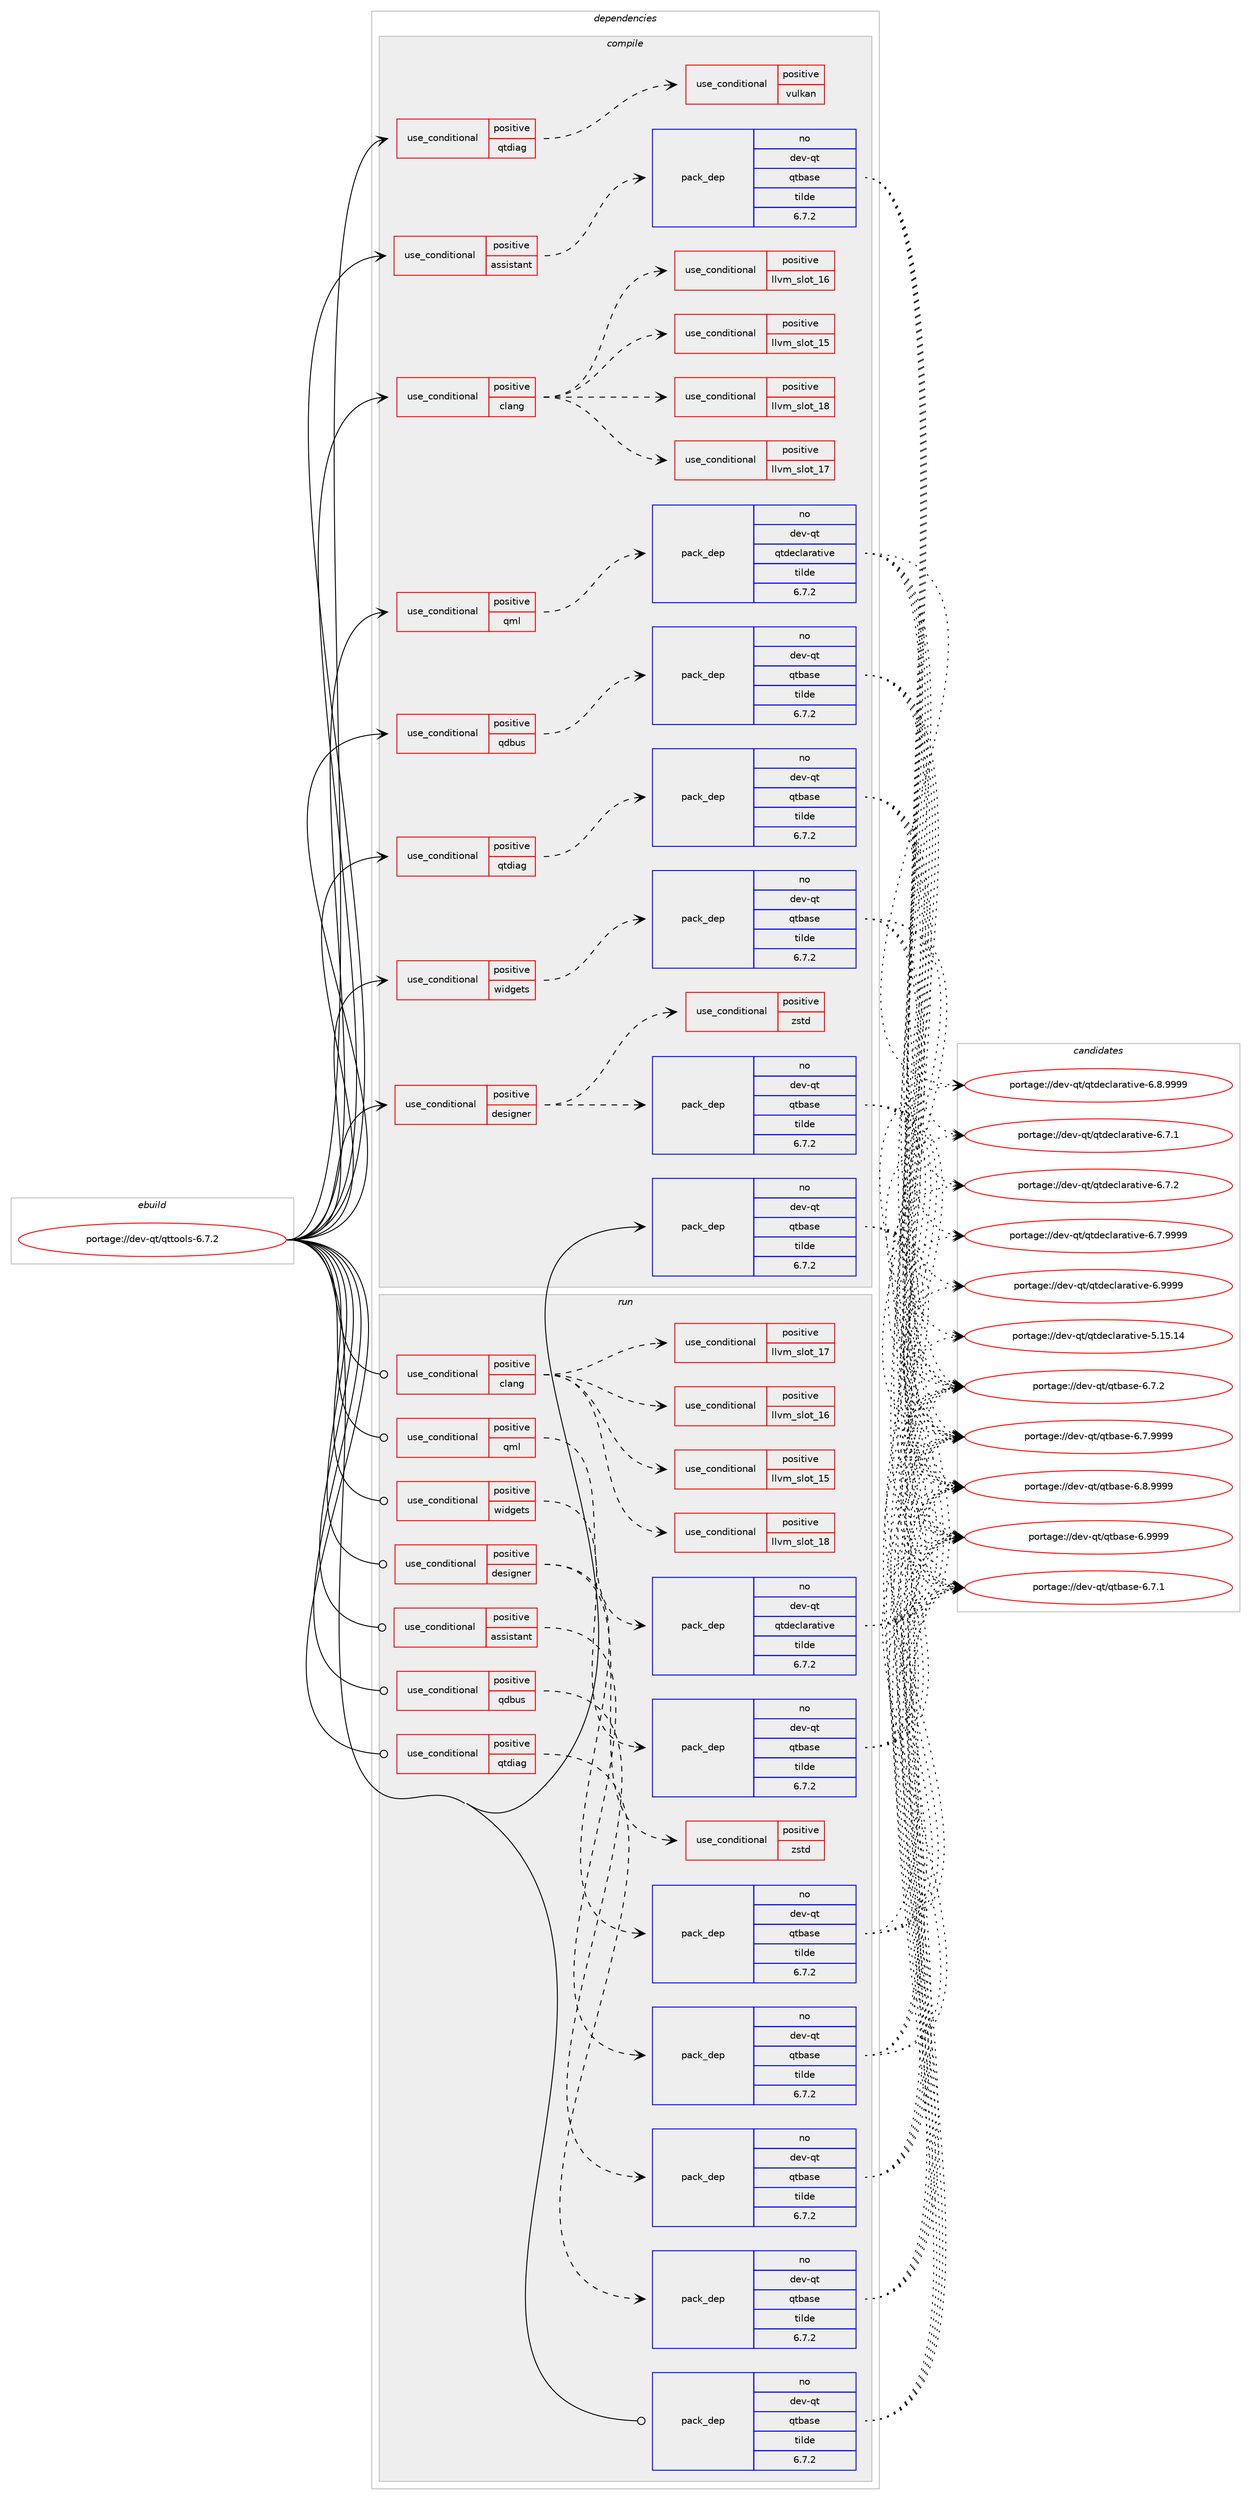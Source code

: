 digraph prolog {

# *************
# Graph options
# *************

newrank=true;
concentrate=true;
compound=true;
graph [rankdir=LR,fontname=Helvetica,fontsize=10,ranksep=1.5];#, ranksep=2.5, nodesep=0.2];
edge  [arrowhead=vee];
node  [fontname=Helvetica,fontsize=10];

# **********
# The ebuild
# **********

subgraph cluster_leftcol {
color=gray;
rank=same;
label=<<i>ebuild</i>>;
id [label="portage://dev-qt/qttools-6.7.2", color=red, width=4, href="../dev-qt/qttools-6.7.2.svg"];
}

# ****************
# The dependencies
# ****************

subgraph cluster_midcol {
color=gray;
label=<<i>dependencies</i>>;
subgraph cluster_compile {
fillcolor="#eeeeee";
style=filled;
label=<<i>compile</i>>;
subgraph cond41116 {
dependency86412 [label=<<TABLE BORDER="0" CELLBORDER="1" CELLSPACING="0" CELLPADDING="4"><TR><TD ROWSPAN="3" CELLPADDING="10">use_conditional</TD></TR><TR><TD>positive</TD></TR><TR><TD>assistant</TD></TR></TABLE>>, shape=none, color=red];
subgraph pack44056 {
dependency86413 [label=<<TABLE BORDER="0" CELLBORDER="1" CELLSPACING="0" CELLPADDING="4" WIDTH="220"><TR><TD ROWSPAN="6" CELLPADDING="30">pack_dep</TD></TR><TR><TD WIDTH="110">no</TD></TR><TR><TD>dev-qt</TD></TR><TR><TD>qtbase</TD></TR><TR><TD>tilde</TD></TR><TR><TD>6.7.2</TD></TR></TABLE>>, shape=none, color=blue];
}
dependency86412:e -> dependency86413:w [weight=20,style="dashed",arrowhead="vee"];
}
id:e -> dependency86412:w [weight=20,style="solid",arrowhead="vee"];
subgraph cond41117 {
dependency86414 [label=<<TABLE BORDER="0" CELLBORDER="1" CELLSPACING="0" CELLPADDING="4"><TR><TD ROWSPAN="3" CELLPADDING="10">use_conditional</TD></TR><TR><TD>positive</TD></TR><TR><TD>clang</TD></TR></TABLE>>, shape=none, color=red];
subgraph cond41118 {
dependency86415 [label=<<TABLE BORDER="0" CELLBORDER="1" CELLSPACING="0" CELLPADDING="4"><TR><TD ROWSPAN="3" CELLPADDING="10">use_conditional</TD></TR><TR><TD>positive</TD></TR><TR><TD>llvm_slot_15</TD></TR></TABLE>>, shape=none, color=red];
# *** BEGIN UNKNOWN DEPENDENCY TYPE (TODO) ***
# dependency86415 -> package_dependency(portage://dev-qt/qttools-6.7.2,install,no,sys-devel,clang,none,[,,],[slot(15),equal],[])
# *** END UNKNOWN DEPENDENCY TYPE (TODO) ***

# *** BEGIN UNKNOWN DEPENDENCY TYPE (TODO) ***
# dependency86415 -> package_dependency(portage://dev-qt/qttools-6.7.2,install,no,sys-devel,llvm,none,[,,],[slot(15),equal],[])
# *** END UNKNOWN DEPENDENCY TYPE (TODO) ***

}
dependency86414:e -> dependency86415:w [weight=20,style="dashed",arrowhead="vee"];
subgraph cond41119 {
dependency86416 [label=<<TABLE BORDER="0" CELLBORDER="1" CELLSPACING="0" CELLPADDING="4"><TR><TD ROWSPAN="3" CELLPADDING="10">use_conditional</TD></TR><TR><TD>positive</TD></TR><TR><TD>llvm_slot_16</TD></TR></TABLE>>, shape=none, color=red];
# *** BEGIN UNKNOWN DEPENDENCY TYPE (TODO) ***
# dependency86416 -> package_dependency(portage://dev-qt/qttools-6.7.2,install,no,sys-devel,clang,none,[,,],[slot(16),equal],[])
# *** END UNKNOWN DEPENDENCY TYPE (TODO) ***

# *** BEGIN UNKNOWN DEPENDENCY TYPE (TODO) ***
# dependency86416 -> package_dependency(portage://dev-qt/qttools-6.7.2,install,no,sys-devel,llvm,none,[,,],[slot(16),equal],[])
# *** END UNKNOWN DEPENDENCY TYPE (TODO) ***

}
dependency86414:e -> dependency86416:w [weight=20,style="dashed",arrowhead="vee"];
subgraph cond41120 {
dependency86417 [label=<<TABLE BORDER="0" CELLBORDER="1" CELLSPACING="0" CELLPADDING="4"><TR><TD ROWSPAN="3" CELLPADDING="10">use_conditional</TD></TR><TR><TD>positive</TD></TR><TR><TD>llvm_slot_17</TD></TR></TABLE>>, shape=none, color=red];
# *** BEGIN UNKNOWN DEPENDENCY TYPE (TODO) ***
# dependency86417 -> package_dependency(portage://dev-qt/qttools-6.7.2,install,no,sys-devel,clang,none,[,,],[slot(17),equal],[])
# *** END UNKNOWN DEPENDENCY TYPE (TODO) ***

# *** BEGIN UNKNOWN DEPENDENCY TYPE (TODO) ***
# dependency86417 -> package_dependency(portage://dev-qt/qttools-6.7.2,install,no,sys-devel,llvm,none,[,,],[slot(17),equal],[])
# *** END UNKNOWN DEPENDENCY TYPE (TODO) ***

}
dependency86414:e -> dependency86417:w [weight=20,style="dashed",arrowhead="vee"];
subgraph cond41121 {
dependency86418 [label=<<TABLE BORDER="0" CELLBORDER="1" CELLSPACING="0" CELLPADDING="4"><TR><TD ROWSPAN="3" CELLPADDING="10">use_conditional</TD></TR><TR><TD>positive</TD></TR><TR><TD>llvm_slot_18</TD></TR></TABLE>>, shape=none, color=red];
# *** BEGIN UNKNOWN DEPENDENCY TYPE (TODO) ***
# dependency86418 -> package_dependency(portage://dev-qt/qttools-6.7.2,install,no,sys-devel,clang,none,[,,],[slot(18),equal],[])
# *** END UNKNOWN DEPENDENCY TYPE (TODO) ***

# *** BEGIN UNKNOWN DEPENDENCY TYPE (TODO) ***
# dependency86418 -> package_dependency(portage://dev-qt/qttools-6.7.2,install,no,sys-devel,llvm,none,[,,],[slot(18),equal],[])
# *** END UNKNOWN DEPENDENCY TYPE (TODO) ***

}
dependency86414:e -> dependency86418:w [weight=20,style="dashed",arrowhead="vee"];
}
id:e -> dependency86414:w [weight=20,style="solid",arrowhead="vee"];
subgraph cond41122 {
dependency86419 [label=<<TABLE BORDER="0" CELLBORDER="1" CELLSPACING="0" CELLPADDING="4"><TR><TD ROWSPAN="3" CELLPADDING="10">use_conditional</TD></TR><TR><TD>positive</TD></TR><TR><TD>designer</TD></TR></TABLE>>, shape=none, color=red];
subgraph pack44057 {
dependency86420 [label=<<TABLE BORDER="0" CELLBORDER="1" CELLSPACING="0" CELLPADDING="4" WIDTH="220"><TR><TD ROWSPAN="6" CELLPADDING="30">pack_dep</TD></TR><TR><TD WIDTH="110">no</TD></TR><TR><TD>dev-qt</TD></TR><TR><TD>qtbase</TD></TR><TR><TD>tilde</TD></TR><TR><TD>6.7.2</TD></TR></TABLE>>, shape=none, color=blue];
}
dependency86419:e -> dependency86420:w [weight=20,style="dashed",arrowhead="vee"];
subgraph cond41123 {
dependency86421 [label=<<TABLE BORDER="0" CELLBORDER="1" CELLSPACING="0" CELLPADDING="4"><TR><TD ROWSPAN="3" CELLPADDING="10">use_conditional</TD></TR><TR><TD>positive</TD></TR><TR><TD>zstd</TD></TR></TABLE>>, shape=none, color=red];
# *** BEGIN UNKNOWN DEPENDENCY TYPE (TODO) ***
# dependency86421 -> package_dependency(portage://dev-qt/qttools-6.7.2,install,no,app-arch,zstd,none,[,,],any_same_slot,[])
# *** END UNKNOWN DEPENDENCY TYPE (TODO) ***

}
dependency86419:e -> dependency86421:w [weight=20,style="dashed",arrowhead="vee"];
}
id:e -> dependency86419:w [weight=20,style="solid",arrowhead="vee"];
subgraph cond41124 {
dependency86422 [label=<<TABLE BORDER="0" CELLBORDER="1" CELLSPACING="0" CELLPADDING="4"><TR><TD ROWSPAN="3" CELLPADDING="10">use_conditional</TD></TR><TR><TD>positive</TD></TR><TR><TD>qdbus</TD></TR></TABLE>>, shape=none, color=red];
subgraph pack44058 {
dependency86423 [label=<<TABLE BORDER="0" CELLBORDER="1" CELLSPACING="0" CELLPADDING="4" WIDTH="220"><TR><TD ROWSPAN="6" CELLPADDING="30">pack_dep</TD></TR><TR><TD WIDTH="110">no</TD></TR><TR><TD>dev-qt</TD></TR><TR><TD>qtbase</TD></TR><TR><TD>tilde</TD></TR><TR><TD>6.7.2</TD></TR></TABLE>>, shape=none, color=blue];
}
dependency86422:e -> dependency86423:w [weight=20,style="dashed",arrowhead="vee"];
}
id:e -> dependency86422:w [weight=20,style="solid",arrowhead="vee"];
subgraph cond41125 {
dependency86424 [label=<<TABLE BORDER="0" CELLBORDER="1" CELLSPACING="0" CELLPADDING="4"><TR><TD ROWSPAN="3" CELLPADDING="10">use_conditional</TD></TR><TR><TD>positive</TD></TR><TR><TD>qml</TD></TR></TABLE>>, shape=none, color=red];
subgraph pack44059 {
dependency86425 [label=<<TABLE BORDER="0" CELLBORDER="1" CELLSPACING="0" CELLPADDING="4" WIDTH="220"><TR><TD ROWSPAN="6" CELLPADDING="30">pack_dep</TD></TR><TR><TD WIDTH="110">no</TD></TR><TR><TD>dev-qt</TD></TR><TR><TD>qtdeclarative</TD></TR><TR><TD>tilde</TD></TR><TR><TD>6.7.2</TD></TR></TABLE>>, shape=none, color=blue];
}
dependency86424:e -> dependency86425:w [weight=20,style="dashed",arrowhead="vee"];
}
id:e -> dependency86424:w [weight=20,style="solid",arrowhead="vee"];
subgraph cond41126 {
dependency86426 [label=<<TABLE BORDER="0" CELLBORDER="1" CELLSPACING="0" CELLPADDING="4"><TR><TD ROWSPAN="3" CELLPADDING="10">use_conditional</TD></TR><TR><TD>positive</TD></TR><TR><TD>qtdiag</TD></TR></TABLE>>, shape=none, color=red];
subgraph cond41127 {
dependency86427 [label=<<TABLE BORDER="0" CELLBORDER="1" CELLSPACING="0" CELLPADDING="4"><TR><TD ROWSPAN="3" CELLPADDING="10">use_conditional</TD></TR><TR><TD>positive</TD></TR><TR><TD>vulkan</TD></TR></TABLE>>, shape=none, color=red];
# *** BEGIN UNKNOWN DEPENDENCY TYPE (TODO) ***
# dependency86427 -> package_dependency(portage://dev-qt/qttools-6.7.2,install,no,dev-util,vulkan-headers,none,[,,],[],[])
# *** END UNKNOWN DEPENDENCY TYPE (TODO) ***

}
dependency86426:e -> dependency86427:w [weight=20,style="dashed",arrowhead="vee"];
}
id:e -> dependency86426:w [weight=20,style="solid",arrowhead="vee"];
subgraph cond41128 {
dependency86428 [label=<<TABLE BORDER="0" CELLBORDER="1" CELLSPACING="0" CELLPADDING="4"><TR><TD ROWSPAN="3" CELLPADDING="10">use_conditional</TD></TR><TR><TD>positive</TD></TR><TR><TD>qtdiag</TD></TR></TABLE>>, shape=none, color=red];
subgraph pack44060 {
dependency86429 [label=<<TABLE BORDER="0" CELLBORDER="1" CELLSPACING="0" CELLPADDING="4" WIDTH="220"><TR><TD ROWSPAN="6" CELLPADDING="30">pack_dep</TD></TR><TR><TD WIDTH="110">no</TD></TR><TR><TD>dev-qt</TD></TR><TR><TD>qtbase</TD></TR><TR><TD>tilde</TD></TR><TR><TD>6.7.2</TD></TR></TABLE>>, shape=none, color=blue];
}
dependency86428:e -> dependency86429:w [weight=20,style="dashed",arrowhead="vee"];
}
id:e -> dependency86428:w [weight=20,style="solid",arrowhead="vee"];
subgraph cond41129 {
dependency86430 [label=<<TABLE BORDER="0" CELLBORDER="1" CELLSPACING="0" CELLPADDING="4"><TR><TD ROWSPAN="3" CELLPADDING="10">use_conditional</TD></TR><TR><TD>positive</TD></TR><TR><TD>widgets</TD></TR></TABLE>>, shape=none, color=red];
subgraph pack44061 {
dependency86431 [label=<<TABLE BORDER="0" CELLBORDER="1" CELLSPACING="0" CELLPADDING="4" WIDTH="220"><TR><TD ROWSPAN="6" CELLPADDING="30">pack_dep</TD></TR><TR><TD WIDTH="110">no</TD></TR><TR><TD>dev-qt</TD></TR><TR><TD>qtbase</TD></TR><TR><TD>tilde</TD></TR><TR><TD>6.7.2</TD></TR></TABLE>>, shape=none, color=blue];
}
dependency86430:e -> dependency86431:w [weight=20,style="dashed",arrowhead="vee"];
}
id:e -> dependency86430:w [weight=20,style="solid",arrowhead="vee"];
subgraph pack44062 {
dependency86432 [label=<<TABLE BORDER="0" CELLBORDER="1" CELLSPACING="0" CELLPADDING="4" WIDTH="220"><TR><TD ROWSPAN="6" CELLPADDING="30">pack_dep</TD></TR><TR><TD WIDTH="110">no</TD></TR><TR><TD>dev-qt</TD></TR><TR><TD>qtbase</TD></TR><TR><TD>tilde</TD></TR><TR><TD>6.7.2</TD></TR></TABLE>>, shape=none, color=blue];
}
id:e -> dependency86432:w [weight=20,style="solid",arrowhead="vee"];
}
subgraph cluster_compileandrun {
fillcolor="#eeeeee";
style=filled;
label=<<i>compile and run</i>>;
}
subgraph cluster_run {
fillcolor="#eeeeee";
style=filled;
label=<<i>run</i>>;
subgraph cond41130 {
dependency86433 [label=<<TABLE BORDER="0" CELLBORDER="1" CELLSPACING="0" CELLPADDING="4"><TR><TD ROWSPAN="3" CELLPADDING="10">use_conditional</TD></TR><TR><TD>positive</TD></TR><TR><TD>assistant</TD></TR></TABLE>>, shape=none, color=red];
subgraph pack44063 {
dependency86434 [label=<<TABLE BORDER="0" CELLBORDER="1" CELLSPACING="0" CELLPADDING="4" WIDTH="220"><TR><TD ROWSPAN="6" CELLPADDING="30">pack_dep</TD></TR><TR><TD WIDTH="110">no</TD></TR><TR><TD>dev-qt</TD></TR><TR><TD>qtbase</TD></TR><TR><TD>tilde</TD></TR><TR><TD>6.7.2</TD></TR></TABLE>>, shape=none, color=blue];
}
dependency86433:e -> dependency86434:w [weight=20,style="dashed",arrowhead="vee"];
}
id:e -> dependency86433:w [weight=20,style="solid",arrowhead="odot"];
subgraph cond41131 {
dependency86435 [label=<<TABLE BORDER="0" CELLBORDER="1" CELLSPACING="0" CELLPADDING="4"><TR><TD ROWSPAN="3" CELLPADDING="10">use_conditional</TD></TR><TR><TD>positive</TD></TR><TR><TD>clang</TD></TR></TABLE>>, shape=none, color=red];
subgraph cond41132 {
dependency86436 [label=<<TABLE BORDER="0" CELLBORDER="1" CELLSPACING="0" CELLPADDING="4"><TR><TD ROWSPAN="3" CELLPADDING="10">use_conditional</TD></TR><TR><TD>positive</TD></TR><TR><TD>llvm_slot_15</TD></TR></TABLE>>, shape=none, color=red];
# *** BEGIN UNKNOWN DEPENDENCY TYPE (TODO) ***
# dependency86436 -> package_dependency(portage://dev-qt/qttools-6.7.2,run,no,sys-devel,clang,none,[,,],[slot(15),equal],[])
# *** END UNKNOWN DEPENDENCY TYPE (TODO) ***

# *** BEGIN UNKNOWN DEPENDENCY TYPE (TODO) ***
# dependency86436 -> package_dependency(portage://dev-qt/qttools-6.7.2,run,no,sys-devel,llvm,none,[,,],[slot(15),equal],[])
# *** END UNKNOWN DEPENDENCY TYPE (TODO) ***

}
dependency86435:e -> dependency86436:w [weight=20,style="dashed",arrowhead="vee"];
subgraph cond41133 {
dependency86437 [label=<<TABLE BORDER="0" CELLBORDER="1" CELLSPACING="0" CELLPADDING="4"><TR><TD ROWSPAN="3" CELLPADDING="10">use_conditional</TD></TR><TR><TD>positive</TD></TR><TR><TD>llvm_slot_16</TD></TR></TABLE>>, shape=none, color=red];
# *** BEGIN UNKNOWN DEPENDENCY TYPE (TODO) ***
# dependency86437 -> package_dependency(portage://dev-qt/qttools-6.7.2,run,no,sys-devel,clang,none,[,,],[slot(16),equal],[])
# *** END UNKNOWN DEPENDENCY TYPE (TODO) ***

# *** BEGIN UNKNOWN DEPENDENCY TYPE (TODO) ***
# dependency86437 -> package_dependency(portage://dev-qt/qttools-6.7.2,run,no,sys-devel,llvm,none,[,,],[slot(16),equal],[])
# *** END UNKNOWN DEPENDENCY TYPE (TODO) ***

}
dependency86435:e -> dependency86437:w [weight=20,style="dashed",arrowhead="vee"];
subgraph cond41134 {
dependency86438 [label=<<TABLE BORDER="0" CELLBORDER="1" CELLSPACING="0" CELLPADDING="4"><TR><TD ROWSPAN="3" CELLPADDING="10">use_conditional</TD></TR><TR><TD>positive</TD></TR><TR><TD>llvm_slot_17</TD></TR></TABLE>>, shape=none, color=red];
# *** BEGIN UNKNOWN DEPENDENCY TYPE (TODO) ***
# dependency86438 -> package_dependency(portage://dev-qt/qttools-6.7.2,run,no,sys-devel,clang,none,[,,],[slot(17),equal],[])
# *** END UNKNOWN DEPENDENCY TYPE (TODO) ***

# *** BEGIN UNKNOWN DEPENDENCY TYPE (TODO) ***
# dependency86438 -> package_dependency(portage://dev-qt/qttools-6.7.2,run,no,sys-devel,llvm,none,[,,],[slot(17),equal],[])
# *** END UNKNOWN DEPENDENCY TYPE (TODO) ***

}
dependency86435:e -> dependency86438:w [weight=20,style="dashed",arrowhead="vee"];
subgraph cond41135 {
dependency86439 [label=<<TABLE BORDER="0" CELLBORDER="1" CELLSPACING="0" CELLPADDING="4"><TR><TD ROWSPAN="3" CELLPADDING="10">use_conditional</TD></TR><TR><TD>positive</TD></TR><TR><TD>llvm_slot_18</TD></TR></TABLE>>, shape=none, color=red];
# *** BEGIN UNKNOWN DEPENDENCY TYPE (TODO) ***
# dependency86439 -> package_dependency(portage://dev-qt/qttools-6.7.2,run,no,sys-devel,clang,none,[,,],[slot(18),equal],[])
# *** END UNKNOWN DEPENDENCY TYPE (TODO) ***

# *** BEGIN UNKNOWN DEPENDENCY TYPE (TODO) ***
# dependency86439 -> package_dependency(portage://dev-qt/qttools-6.7.2,run,no,sys-devel,llvm,none,[,,],[slot(18),equal],[])
# *** END UNKNOWN DEPENDENCY TYPE (TODO) ***

}
dependency86435:e -> dependency86439:w [weight=20,style="dashed",arrowhead="vee"];
}
id:e -> dependency86435:w [weight=20,style="solid",arrowhead="odot"];
subgraph cond41136 {
dependency86440 [label=<<TABLE BORDER="0" CELLBORDER="1" CELLSPACING="0" CELLPADDING="4"><TR><TD ROWSPAN="3" CELLPADDING="10">use_conditional</TD></TR><TR><TD>positive</TD></TR><TR><TD>designer</TD></TR></TABLE>>, shape=none, color=red];
subgraph pack44064 {
dependency86441 [label=<<TABLE BORDER="0" CELLBORDER="1" CELLSPACING="0" CELLPADDING="4" WIDTH="220"><TR><TD ROWSPAN="6" CELLPADDING="30">pack_dep</TD></TR><TR><TD WIDTH="110">no</TD></TR><TR><TD>dev-qt</TD></TR><TR><TD>qtbase</TD></TR><TR><TD>tilde</TD></TR><TR><TD>6.7.2</TD></TR></TABLE>>, shape=none, color=blue];
}
dependency86440:e -> dependency86441:w [weight=20,style="dashed",arrowhead="vee"];
subgraph cond41137 {
dependency86442 [label=<<TABLE BORDER="0" CELLBORDER="1" CELLSPACING="0" CELLPADDING="4"><TR><TD ROWSPAN="3" CELLPADDING="10">use_conditional</TD></TR><TR><TD>positive</TD></TR><TR><TD>zstd</TD></TR></TABLE>>, shape=none, color=red];
# *** BEGIN UNKNOWN DEPENDENCY TYPE (TODO) ***
# dependency86442 -> package_dependency(portage://dev-qt/qttools-6.7.2,run,no,app-arch,zstd,none,[,,],any_same_slot,[])
# *** END UNKNOWN DEPENDENCY TYPE (TODO) ***

}
dependency86440:e -> dependency86442:w [weight=20,style="dashed",arrowhead="vee"];
}
id:e -> dependency86440:w [weight=20,style="solid",arrowhead="odot"];
subgraph cond41138 {
dependency86443 [label=<<TABLE BORDER="0" CELLBORDER="1" CELLSPACING="0" CELLPADDING="4"><TR><TD ROWSPAN="3" CELLPADDING="10">use_conditional</TD></TR><TR><TD>positive</TD></TR><TR><TD>qdbus</TD></TR></TABLE>>, shape=none, color=red];
subgraph pack44065 {
dependency86444 [label=<<TABLE BORDER="0" CELLBORDER="1" CELLSPACING="0" CELLPADDING="4" WIDTH="220"><TR><TD ROWSPAN="6" CELLPADDING="30">pack_dep</TD></TR><TR><TD WIDTH="110">no</TD></TR><TR><TD>dev-qt</TD></TR><TR><TD>qtbase</TD></TR><TR><TD>tilde</TD></TR><TR><TD>6.7.2</TD></TR></TABLE>>, shape=none, color=blue];
}
dependency86443:e -> dependency86444:w [weight=20,style="dashed",arrowhead="vee"];
}
id:e -> dependency86443:w [weight=20,style="solid",arrowhead="odot"];
subgraph cond41139 {
dependency86445 [label=<<TABLE BORDER="0" CELLBORDER="1" CELLSPACING="0" CELLPADDING="4"><TR><TD ROWSPAN="3" CELLPADDING="10">use_conditional</TD></TR><TR><TD>positive</TD></TR><TR><TD>qml</TD></TR></TABLE>>, shape=none, color=red];
subgraph pack44066 {
dependency86446 [label=<<TABLE BORDER="0" CELLBORDER="1" CELLSPACING="0" CELLPADDING="4" WIDTH="220"><TR><TD ROWSPAN="6" CELLPADDING="30">pack_dep</TD></TR><TR><TD WIDTH="110">no</TD></TR><TR><TD>dev-qt</TD></TR><TR><TD>qtdeclarative</TD></TR><TR><TD>tilde</TD></TR><TR><TD>6.7.2</TD></TR></TABLE>>, shape=none, color=blue];
}
dependency86445:e -> dependency86446:w [weight=20,style="dashed",arrowhead="vee"];
}
id:e -> dependency86445:w [weight=20,style="solid",arrowhead="odot"];
subgraph cond41140 {
dependency86447 [label=<<TABLE BORDER="0" CELLBORDER="1" CELLSPACING="0" CELLPADDING="4"><TR><TD ROWSPAN="3" CELLPADDING="10">use_conditional</TD></TR><TR><TD>positive</TD></TR><TR><TD>qtdiag</TD></TR></TABLE>>, shape=none, color=red];
subgraph pack44067 {
dependency86448 [label=<<TABLE BORDER="0" CELLBORDER="1" CELLSPACING="0" CELLPADDING="4" WIDTH="220"><TR><TD ROWSPAN="6" CELLPADDING="30">pack_dep</TD></TR><TR><TD WIDTH="110">no</TD></TR><TR><TD>dev-qt</TD></TR><TR><TD>qtbase</TD></TR><TR><TD>tilde</TD></TR><TR><TD>6.7.2</TD></TR></TABLE>>, shape=none, color=blue];
}
dependency86447:e -> dependency86448:w [weight=20,style="dashed",arrowhead="vee"];
}
id:e -> dependency86447:w [weight=20,style="solid",arrowhead="odot"];
subgraph cond41141 {
dependency86449 [label=<<TABLE BORDER="0" CELLBORDER="1" CELLSPACING="0" CELLPADDING="4"><TR><TD ROWSPAN="3" CELLPADDING="10">use_conditional</TD></TR><TR><TD>positive</TD></TR><TR><TD>widgets</TD></TR></TABLE>>, shape=none, color=red];
subgraph pack44068 {
dependency86450 [label=<<TABLE BORDER="0" CELLBORDER="1" CELLSPACING="0" CELLPADDING="4" WIDTH="220"><TR><TD ROWSPAN="6" CELLPADDING="30">pack_dep</TD></TR><TR><TD WIDTH="110">no</TD></TR><TR><TD>dev-qt</TD></TR><TR><TD>qtbase</TD></TR><TR><TD>tilde</TD></TR><TR><TD>6.7.2</TD></TR></TABLE>>, shape=none, color=blue];
}
dependency86449:e -> dependency86450:w [weight=20,style="dashed",arrowhead="vee"];
}
id:e -> dependency86449:w [weight=20,style="solid",arrowhead="odot"];
subgraph pack44069 {
dependency86451 [label=<<TABLE BORDER="0" CELLBORDER="1" CELLSPACING="0" CELLPADDING="4" WIDTH="220"><TR><TD ROWSPAN="6" CELLPADDING="30">pack_dep</TD></TR><TR><TD WIDTH="110">no</TD></TR><TR><TD>dev-qt</TD></TR><TR><TD>qtbase</TD></TR><TR><TD>tilde</TD></TR><TR><TD>6.7.2</TD></TR></TABLE>>, shape=none, color=blue];
}
id:e -> dependency86451:w [weight=20,style="solid",arrowhead="odot"];
}
}

# **************
# The candidates
# **************

subgraph cluster_choices {
rank=same;
color=gray;
label=<<i>candidates</i>>;

subgraph choice44056 {
color=black;
nodesep=1;
choice10010111845113116471131169897115101455446554649 [label="portage://dev-qt/qtbase-6.7.1", color=red, width=4,href="../dev-qt/qtbase-6.7.1.svg"];
choice10010111845113116471131169897115101455446554650 [label="portage://dev-qt/qtbase-6.7.2", color=red, width=4,href="../dev-qt/qtbase-6.7.2.svg"];
choice10010111845113116471131169897115101455446554657575757 [label="portage://dev-qt/qtbase-6.7.9999", color=red, width=4,href="../dev-qt/qtbase-6.7.9999.svg"];
choice10010111845113116471131169897115101455446564657575757 [label="portage://dev-qt/qtbase-6.8.9999", color=red, width=4,href="../dev-qt/qtbase-6.8.9999.svg"];
choice1001011184511311647113116989711510145544657575757 [label="portage://dev-qt/qtbase-6.9999", color=red, width=4,href="../dev-qt/qtbase-6.9999.svg"];
dependency86413:e -> choice10010111845113116471131169897115101455446554649:w [style=dotted,weight="100"];
dependency86413:e -> choice10010111845113116471131169897115101455446554650:w [style=dotted,weight="100"];
dependency86413:e -> choice10010111845113116471131169897115101455446554657575757:w [style=dotted,weight="100"];
dependency86413:e -> choice10010111845113116471131169897115101455446564657575757:w [style=dotted,weight="100"];
dependency86413:e -> choice1001011184511311647113116989711510145544657575757:w [style=dotted,weight="100"];
}
subgraph choice44057 {
color=black;
nodesep=1;
choice10010111845113116471131169897115101455446554649 [label="portage://dev-qt/qtbase-6.7.1", color=red, width=4,href="../dev-qt/qtbase-6.7.1.svg"];
choice10010111845113116471131169897115101455446554650 [label="portage://dev-qt/qtbase-6.7.2", color=red, width=4,href="../dev-qt/qtbase-6.7.2.svg"];
choice10010111845113116471131169897115101455446554657575757 [label="portage://dev-qt/qtbase-6.7.9999", color=red, width=4,href="../dev-qt/qtbase-6.7.9999.svg"];
choice10010111845113116471131169897115101455446564657575757 [label="portage://dev-qt/qtbase-6.8.9999", color=red, width=4,href="../dev-qt/qtbase-6.8.9999.svg"];
choice1001011184511311647113116989711510145544657575757 [label="portage://dev-qt/qtbase-6.9999", color=red, width=4,href="../dev-qt/qtbase-6.9999.svg"];
dependency86420:e -> choice10010111845113116471131169897115101455446554649:w [style=dotted,weight="100"];
dependency86420:e -> choice10010111845113116471131169897115101455446554650:w [style=dotted,weight="100"];
dependency86420:e -> choice10010111845113116471131169897115101455446554657575757:w [style=dotted,weight="100"];
dependency86420:e -> choice10010111845113116471131169897115101455446564657575757:w [style=dotted,weight="100"];
dependency86420:e -> choice1001011184511311647113116989711510145544657575757:w [style=dotted,weight="100"];
}
subgraph choice44058 {
color=black;
nodesep=1;
choice10010111845113116471131169897115101455446554649 [label="portage://dev-qt/qtbase-6.7.1", color=red, width=4,href="../dev-qt/qtbase-6.7.1.svg"];
choice10010111845113116471131169897115101455446554650 [label="portage://dev-qt/qtbase-6.7.2", color=red, width=4,href="../dev-qt/qtbase-6.7.2.svg"];
choice10010111845113116471131169897115101455446554657575757 [label="portage://dev-qt/qtbase-6.7.9999", color=red, width=4,href="../dev-qt/qtbase-6.7.9999.svg"];
choice10010111845113116471131169897115101455446564657575757 [label="portage://dev-qt/qtbase-6.8.9999", color=red, width=4,href="../dev-qt/qtbase-6.8.9999.svg"];
choice1001011184511311647113116989711510145544657575757 [label="portage://dev-qt/qtbase-6.9999", color=red, width=4,href="../dev-qt/qtbase-6.9999.svg"];
dependency86423:e -> choice10010111845113116471131169897115101455446554649:w [style=dotted,weight="100"];
dependency86423:e -> choice10010111845113116471131169897115101455446554650:w [style=dotted,weight="100"];
dependency86423:e -> choice10010111845113116471131169897115101455446554657575757:w [style=dotted,weight="100"];
dependency86423:e -> choice10010111845113116471131169897115101455446564657575757:w [style=dotted,weight="100"];
dependency86423:e -> choice1001011184511311647113116989711510145544657575757:w [style=dotted,weight="100"];
}
subgraph choice44059 {
color=black;
nodesep=1;
choice10010111845113116471131161001019910897114971161051181014553464953464952 [label="portage://dev-qt/qtdeclarative-5.15.14", color=red, width=4,href="../dev-qt/qtdeclarative-5.15.14.svg"];
choice1001011184511311647113116100101991089711497116105118101455446554649 [label="portage://dev-qt/qtdeclarative-6.7.1", color=red, width=4,href="../dev-qt/qtdeclarative-6.7.1.svg"];
choice1001011184511311647113116100101991089711497116105118101455446554650 [label="portage://dev-qt/qtdeclarative-6.7.2", color=red, width=4,href="../dev-qt/qtdeclarative-6.7.2.svg"];
choice1001011184511311647113116100101991089711497116105118101455446554657575757 [label="portage://dev-qt/qtdeclarative-6.7.9999", color=red, width=4,href="../dev-qt/qtdeclarative-6.7.9999.svg"];
choice1001011184511311647113116100101991089711497116105118101455446564657575757 [label="portage://dev-qt/qtdeclarative-6.8.9999", color=red, width=4,href="../dev-qt/qtdeclarative-6.8.9999.svg"];
choice100101118451131164711311610010199108971149711610511810145544657575757 [label="portage://dev-qt/qtdeclarative-6.9999", color=red, width=4,href="../dev-qt/qtdeclarative-6.9999.svg"];
dependency86425:e -> choice10010111845113116471131161001019910897114971161051181014553464953464952:w [style=dotted,weight="100"];
dependency86425:e -> choice1001011184511311647113116100101991089711497116105118101455446554649:w [style=dotted,weight="100"];
dependency86425:e -> choice1001011184511311647113116100101991089711497116105118101455446554650:w [style=dotted,weight="100"];
dependency86425:e -> choice1001011184511311647113116100101991089711497116105118101455446554657575757:w [style=dotted,weight="100"];
dependency86425:e -> choice1001011184511311647113116100101991089711497116105118101455446564657575757:w [style=dotted,weight="100"];
dependency86425:e -> choice100101118451131164711311610010199108971149711610511810145544657575757:w [style=dotted,weight="100"];
}
subgraph choice44060 {
color=black;
nodesep=1;
choice10010111845113116471131169897115101455446554649 [label="portage://dev-qt/qtbase-6.7.1", color=red, width=4,href="../dev-qt/qtbase-6.7.1.svg"];
choice10010111845113116471131169897115101455446554650 [label="portage://dev-qt/qtbase-6.7.2", color=red, width=4,href="../dev-qt/qtbase-6.7.2.svg"];
choice10010111845113116471131169897115101455446554657575757 [label="portage://dev-qt/qtbase-6.7.9999", color=red, width=4,href="../dev-qt/qtbase-6.7.9999.svg"];
choice10010111845113116471131169897115101455446564657575757 [label="portage://dev-qt/qtbase-6.8.9999", color=red, width=4,href="../dev-qt/qtbase-6.8.9999.svg"];
choice1001011184511311647113116989711510145544657575757 [label="portage://dev-qt/qtbase-6.9999", color=red, width=4,href="../dev-qt/qtbase-6.9999.svg"];
dependency86429:e -> choice10010111845113116471131169897115101455446554649:w [style=dotted,weight="100"];
dependency86429:e -> choice10010111845113116471131169897115101455446554650:w [style=dotted,weight="100"];
dependency86429:e -> choice10010111845113116471131169897115101455446554657575757:w [style=dotted,weight="100"];
dependency86429:e -> choice10010111845113116471131169897115101455446564657575757:w [style=dotted,weight="100"];
dependency86429:e -> choice1001011184511311647113116989711510145544657575757:w [style=dotted,weight="100"];
}
subgraph choice44061 {
color=black;
nodesep=1;
choice10010111845113116471131169897115101455446554649 [label="portage://dev-qt/qtbase-6.7.1", color=red, width=4,href="../dev-qt/qtbase-6.7.1.svg"];
choice10010111845113116471131169897115101455446554650 [label="portage://dev-qt/qtbase-6.7.2", color=red, width=4,href="../dev-qt/qtbase-6.7.2.svg"];
choice10010111845113116471131169897115101455446554657575757 [label="portage://dev-qt/qtbase-6.7.9999", color=red, width=4,href="../dev-qt/qtbase-6.7.9999.svg"];
choice10010111845113116471131169897115101455446564657575757 [label="portage://dev-qt/qtbase-6.8.9999", color=red, width=4,href="../dev-qt/qtbase-6.8.9999.svg"];
choice1001011184511311647113116989711510145544657575757 [label="portage://dev-qt/qtbase-6.9999", color=red, width=4,href="../dev-qt/qtbase-6.9999.svg"];
dependency86431:e -> choice10010111845113116471131169897115101455446554649:w [style=dotted,weight="100"];
dependency86431:e -> choice10010111845113116471131169897115101455446554650:w [style=dotted,weight="100"];
dependency86431:e -> choice10010111845113116471131169897115101455446554657575757:w [style=dotted,weight="100"];
dependency86431:e -> choice10010111845113116471131169897115101455446564657575757:w [style=dotted,weight="100"];
dependency86431:e -> choice1001011184511311647113116989711510145544657575757:w [style=dotted,weight="100"];
}
subgraph choice44062 {
color=black;
nodesep=1;
choice10010111845113116471131169897115101455446554649 [label="portage://dev-qt/qtbase-6.7.1", color=red, width=4,href="../dev-qt/qtbase-6.7.1.svg"];
choice10010111845113116471131169897115101455446554650 [label="portage://dev-qt/qtbase-6.7.2", color=red, width=4,href="../dev-qt/qtbase-6.7.2.svg"];
choice10010111845113116471131169897115101455446554657575757 [label="portage://dev-qt/qtbase-6.7.9999", color=red, width=4,href="../dev-qt/qtbase-6.7.9999.svg"];
choice10010111845113116471131169897115101455446564657575757 [label="portage://dev-qt/qtbase-6.8.9999", color=red, width=4,href="../dev-qt/qtbase-6.8.9999.svg"];
choice1001011184511311647113116989711510145544657575757 [label="portage://dev-qt/qtbase-6.9999", color=red, width=4,href="../dev-qt/qtbase-6.9999.svg"];
dependency86432:e -> choice10010111845113116471131169897115101455446554649:w [style=dotted,weight="100"];
dependency86432:e -> choice10010111845113116471131169897115101455446554650:w [style=dotted,weight="100"];
dependency86432:e -> choice10010111845113116471131169897115101455446554657575757:w [style=dotted,weight="100"];
dependency86432:e -> choice10010111845113116471131169897115101455446564657575757:w [style=dotted,weight="100"];
dependency86432:e -> choice1001011184511311647113116989711510145544657575757:w [style=dotted,weight="100"];
}
subgraph choice44063 {
color=black;
nodesep=1;
choice10010111845113116471131169897115101455446554649 [label="portage://dev-qt/qtbase-6.7.1", color=red, width=4,href="../dev-qt/qtbase-6.7.1.svg"];
choice10010111845113116471131169897115101455446554650 [label="portage://dev-qt/qtbase-6.7.2", color=red, width=4,href="../dev-qt/qtbase-6.7.2.svg"];
choice10010111845113116471131169897115101455446554657575757 [label="portage://dev-qt/qtbase-6.7.9999", color=red, width=4,href="../dev-qt/qtbase-6.7.9999.svg"];
choice10010111845113116471131169897115101455446564657575757 [label="portage://dev-qt/qtbase-6.8.9999", color=red, width=4,href="../dev-qt/qtbase-6.8.9999.svg"];
choice1001011184511311647113116989711510145544657575757 [label="portage://dev-qt/qtbase-6.9999", color=red, width=4,href="../dev-qt/qtbase-6.9999.svg"];
dependency86434:e -> choice10010111845113116471131169897115101455446554649:w [style=dotted,weight="100"];
dependency86434:e -> choice10010111845113116471131169897115101455446554650:w [style=dotted,weight="100"];
dependency86434:e -> choice10010111845113116471131169897115101455446554657575757:w [style=dotted,weight="100"];
dependency86434:e -> choice10010111845113116471131169897115101455446564657575757:w [style=dotted,weight="100"];
dependency86434:e -> choice1001011184511311647113116989711510145544657575757:w [style=dotted,weight="100"];
}
subgraph choice44064 {
color=black;
nodesep=1;
choice10010111845113116471131169897115101455446554649 [label="portage://dev-qt/qtbase-6.7.1", color=red, width=4,href="../dev-qt/qtbase-6.7.1.svg"];
choice10010111845113116471131169897115101455446554650 [label="portage://dev-qt/qtbase-6.7.2", color=red, width=4,href="../dev-qt/qtbase-6.7.2.svg"];
choice10010111845113116471131169897115101455446554657575757 [label="portage://dev-qt/qtbase-6.7.9999", color=red, width=4,href="../dev-qt/qtbase-6.7.9999.svg"];
choice10010111845113116471131169897115101455446564657575757 [label="portage://dev-qt/qtbase-6.8.9999", color=red, width=4,href="../dev-qt/qtbase-6.8.9999.svg"];
choice1001011184511311647113116989711510145544657575757 [label="portage://dev-qt/qtbase-6.9999", color=red, width=4,href="../dev-qt/qtbase-6.9999.svg"];
dependency86441:e -> choice10010111845113116471131169897115101455446554649:w [style=dotted,weight="100"];
dependency86441:e -> choice10010111845113116471131169897115101455446554650:w [style=dotted,weight="100"];
dependency86441:e -> choice10010111845113116471131169897115101455446554657575757:w [style=dotted,weight="100"];
dependency86441:e -> choice10010111845113116471131169897115101455446564657575757:w [style=dotted,weight="100"];
dependency86441:e -> choice1001011184511311647113116989711510145544657575757:w [style=dotted,weight="100"];
}
subgraph choice44065 {
color=black;
nodesep=1;
choice10010111845113116471131169897115101455446554649 [label="portage://dev-qt/qtbase-6.7.1", color=red, width=4,href="../dev-qt/qtbase-6.7.1.svg"];
choice10010111845113116471131169897115101455446554650 [label="portage://dev-qt/qtbase-6.7.2", color=red, width=4,href="../dev-qt/qtbase-6.7.2.svg"];
choice10010111845113116471131169897115101455446554657575757 [label="portage://dev-qt/qtbase-6.7.9999", color=red, width=4,href="../dev-qt/qtbase-6.7.9999.svg"];
choice10010111845113116471131169897115101455446564657575757 [label="portage://dev-qt/qtbase-6.8.9999", color=red, width=4,href="../dev-qt/qtbase-6.8.9999.svg"];
choice1001011184511311647113116989711510145544657575757 [label="portage://dev-qt/qtbase-6.9999", color=red, width=4,href="../dev-qt/qtbase-6.9999.svg"];
dependency86444:e -> choice10010111845113116471131169897115101455446554649:w [style=dotted,weight="100"];
dependency86444:e -> choice10010111845113116471131169897115101455446554650:w [style=dotted,weight="100"];
dependency86444:e -> choice10010111845113116471131169897115101455446554657575757:w [style=dotted,weight="100"];
dependency86444:e -> choice10010111845113116471131169897115101455446564657575757:w [style=dotted,weight="100"];
dependency86444:e -> choice1001011184511311647113116989711510145544657575757:w [style=dotted,weight="100"];
}
subgraph choice44066 {
color=black;
nodesep=1;
choice10010111845113116471131161001019910897114971161051181014553464953464952 [label="portage://dev-qt/qtdeclarative-5.15.14", color=red, width=4,href="../dev-qt/qtdeclarative-5.15.14.svg"];
choice1001011184511311647113116100101991089711497116105118101455446554649 [label="portage://dev-qt/qtdeclarative-6.7.1", color=red, width=4,href="../dev-qt/qtdeclarative-6.7.1.svg"];
choice1001011184511311647113116100101991089711497116105118101455446554650 [label="portage://dev-qt/qtdeclarative-6.7.2", color=red, width=4,href="../dev-qt/qtdeclarative-6.7.2.svg"];
choice1001011184511311647113116100101991089711497116105118101455446554657575757 [label="portage://dev-qt/qtdeclarative-6.7.9999", color=red, width=4,href="../dev-qt/qtdeclarative-6.7.9999.svg"];
choice1001011184511311647113116100101991089711497116105118101455446564657575757 [label="portage://dev-qt/qtdeclarative-6.8.9999", color=red, width=4,href="../dev-qt/qtdeclarative-6.8.9999.svg"];
choice100101118451131164711311610010199108971149711610511810145544657575757 [label="portage://dev-qt/qtdeclarative-6.9999", color=red, width=4,href="../dev-qt/qtdeclarative-6.9999.svg"];
dependency86446:e -> choice10010111845113116471131161001019910897114971161051181014553464953464952:w [style=dotted,weight="100"];
dependency86446:e -> choice1001011184511311647113116100101991089711497116105118101455446554649:w [style=dotted,weight="100"];
dependency86446:e -> choice1001011184511311647113116100101991089711497116105118101455446554650:w [style=dotted,weight="100"];
dependency86446:e -> choice1001011184511311647113116100101991089711497116105118101455446554657575757:w [style=dotted,weight="100"];
dependency86446:e -> choice1001011184511311647113116100101991089711497116105118101455446564657575757:w [style=dotted,weight="100"];
dependency86446:e -> choice100101118451131164711311610010199108971149711610511810145544657575757:w [style=dotted,weight="100"];
}
subgraph choice44067 {
color=black;
nodesep=1;
choice10010111845113116471131169897115101455446554649 [label="portage://dev-qt/qtbase-6.7.1", color=red, width=4,href="../dev-qt/qtbase-6.7.1.svg"];
choice10010111845113116471131169897115101455446554650 [label="portage://dev-qt/qtbase-6.7.2", color=red, width=4,href="../dev-qt/qtbase-6.7.2.svg"];
choice10010111845113116471131169897115101455446554657575757 [label="portage://dev-qt/qtbase-6.7.9999", color=red, width=4,href="../dev-qt/qtbase-6.7.9999.svg"];
choice10010111845113116471131169897115101455446564657575757 [label="portage://dev-qt/qtbase-6.8.9999", color=red, width=4,href="../dev-qt/qtbase-6.8.9999.svg"];
choice1001011184511311647113116989711510145544657575757 [label="portage://dev-qt/qtbase-6.9999", color=red, width=4,href="../dev-qt/qtbase-6.9999.svg"];
dependency86448:e -> choice10010111845113116471131169897115101455446554649:w [style=dotted,weight="100"];
dependency86448:e -> choice10010111845113116471131169897115101455446554650:w [style=dotted,weight="100"];
dependency86448:e -> choice10010111845113116471131169897115101455446554657575757:w [style=dotted,weight="100"];
dependency86448:e -> choice10010111845113116471131169897115101455446564657575757:w [style=dotted,weight="100"];
dependency86448:e -> choice1001011184511311647113116989711510145544657575757:w [style=dotted,weight="100"];
}
subgraph choice44068 {
color=black;
nodesep=1;
choice10010111845113116471131169897115101455446554649 [label="portage://dev-qt/qtbase-6.7.1", color=red, width=4,href="../dev-qt/qtbase-6.7.1.svg"];
choice10010111845113116471131169897115101455446554650 [label="portage://dev-qt/qtbase-6.7.2", color=red, width=4,href="../dev-qt/qtbase-6.7.2.svg"];
choice10010111845113116471131169897115101455446554657575757 [label="portage://dev-qt/qtbase-6.7.9999", color=red, width=4,href="../dev-qt/qtbase-6.7.9999.svg"];
choice10010111845113116471131169897115101455446564657575757 [label="portage://dev-qt/qtbase-6.8.9999", color=red, width=4,href="../dev-qt/qtbase-6.8.9999.svg"];
choice1001011184511311647113116989711510145544657575757 [label="portage://dev-qt/qtbase-6.9999", color=red, width=4,href="../dev-qt/qtbase-6.9999.svg"];
dependency86450:e -> choice10010111845113116471131169897115101455446554649:w [style=dotted,weight="100"];
dependency86450:e -> choice10010111845113116471131169897115101455446554650:w [style=dotted,weight="100"];
dependency86450:e -> choice10010111845113116471131169897115101455446554657575757:w [style=dotted,weight="100"];
dependency86450:e -> choice10010111845113116471131169897115101455446564657575757:w [style=dotted,weight="100"];
dependency86450:e -> choice1001011184511311647113116989711510145544657575757:w [style=dotted,weight="100"];
}
subgraph choice44069 {
color=black;
nodesep=1;
choice10010111845113116471131169897115101455446554649 [label="portage://dev-qt/qtbase-6.7.1", color=red, width=4,href="../dev-qt/qtbase-6.7.1.svg"];
choice10010111845113116471131169897115101455446554650 [label="portage://dev-qt/qtbase-6.7.2", color=red, width=4,href="../dev-qt/qtbase-6.7.2.svg"];
choice10010111845113116471131169897115101455446554657575757 [label="portage://dev-qt/qtbase-6.7.9999", color=red, width=4,href="../dev-qt/qtbase-6.7.9999.svg"];
choice10010111845113116471131169897115101455446564657575757 [label="portage://dev-qt/qtbase-6.8.9999", color=red, width=4,href="../dev-qt/qtbase-6.8.9999.svg"];
choice1001011184511311647113116989711510145544657575757 [label="portage://dev-qt/qtbase-6.9999", color=red, width=4,href="../dev-qt/qtbase-6.9999.svg"];
dependency86451:e -> choice10010111845113116471131169897115101455446554649:w [style=dotted,weight="100"];
dependency86451:e -> choice10010111845113116471131169897115101455446554650:w [style=dotted,weight="100"];
dependency86451:e -> choice10010111845113116471131169897115101455446554657575757:w [style=dotted,weight="100"];
dependency86451:e -> choice10010111845113116471131169897115101455446564657575757:w [style=dotted,weight="100"];
dependency86451:e -> choice1001011184511311647113116989711510145544657575757:w [style=dotted,weight="100"];
}
}

}
